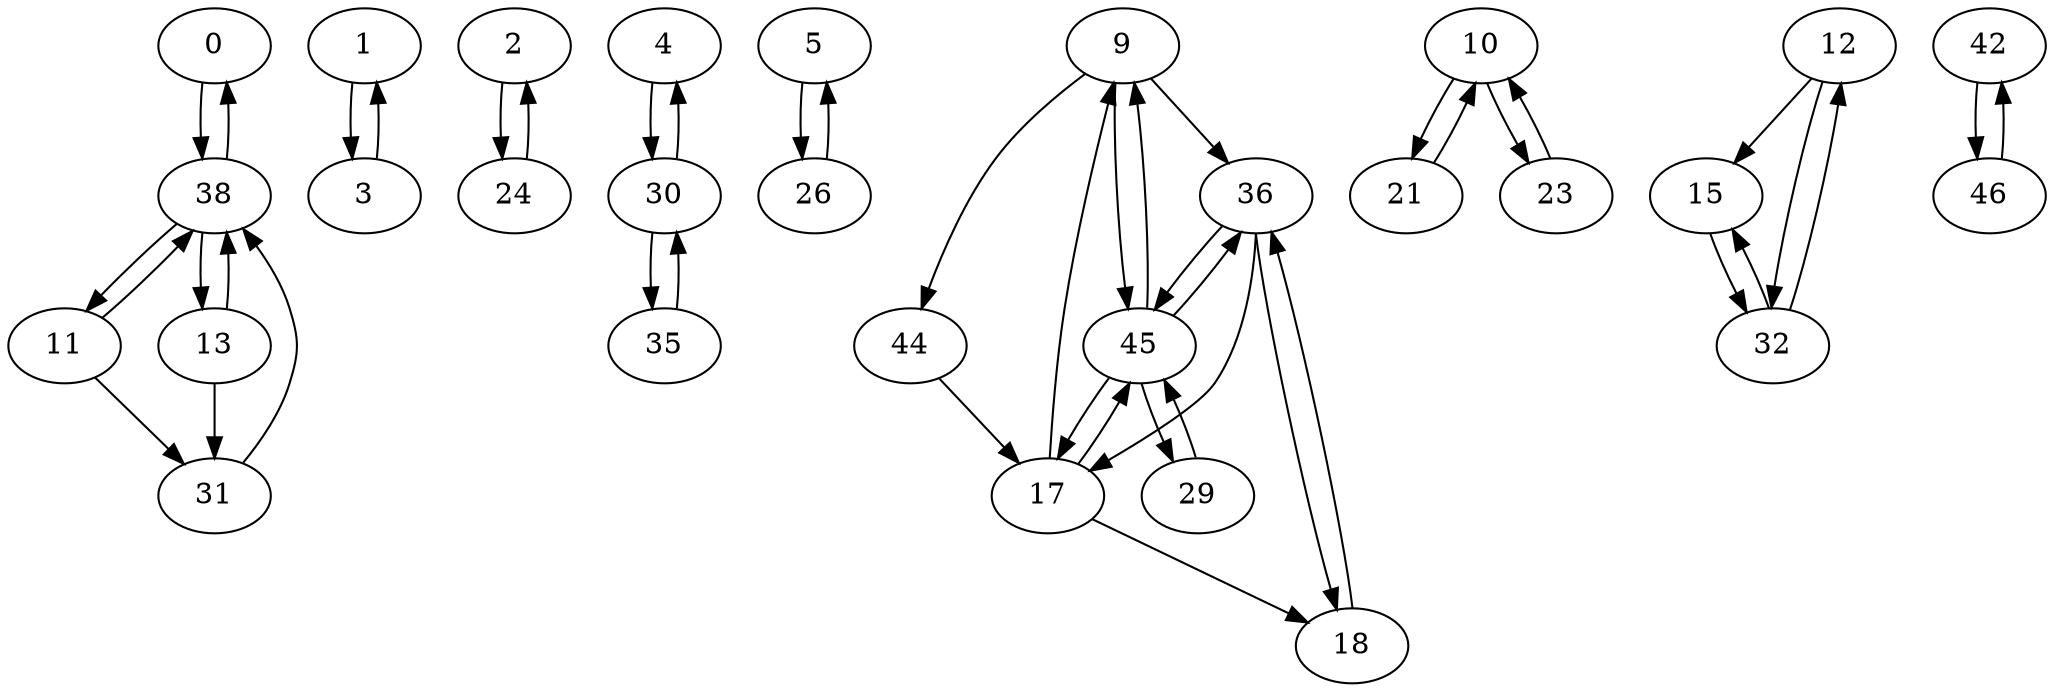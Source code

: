 digraph G {
  0 -> 38;
  1 -> 3;
  2 -> 24;
  3 -> 1;
  4 -> 30;
  5 -> 26;
  9 -> 36;
  9 -> 44;
  9 -> 45;
  10 -> 21;
  10 -> 23;
  11 -> 31;
  11 -> 38;
  12 -> 15;
  12 -> 32;
  13 -> 31;
  13 -> 38;
  15 -> 32;
  17 -> 9;
  17 -> 18;
  17 -> 45;
  18 -> 36;
  21 -> 10;
  23 -> 10;
  24 -> 2;
  26 -> 5;
  29 -> 45;
  30 -> 4;
  30 -> 35;
  31 -> 38;
  32 -> 12;
  32 -> 15;
  35 -> 30;
  36 -> 17;
  36 -> 18;
  36 -> 45;
  38 -> 0;
  38 -> 11;
  38 -> 13;
  42 -> 46;
  44 -> 17;
  45 -> 9;
  45 -> 17;
  45 -> 29;
  45 -> 36;
  46 -> 42;
}